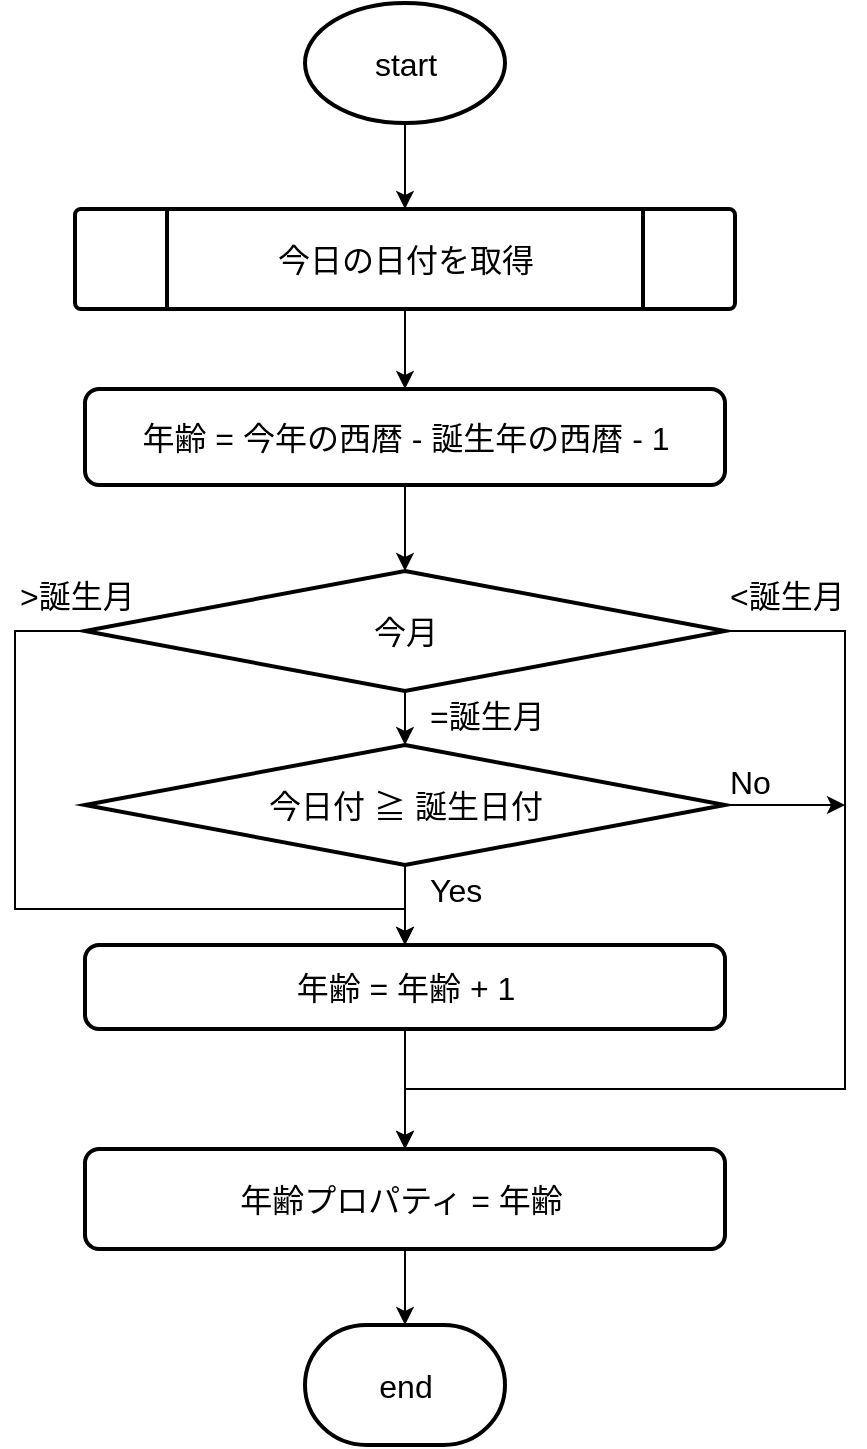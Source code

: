 <mxfile pages="1" version="11.2.7" type="device"><diagram id="--HE8VWM4-NZzZ7TD90-" name="ページ1"><mxGraphModel dx="2029" dy="-60" grid="1" gridSize="10" guides="1" tooltips="1" connect="1" arrows="1" fold="1" page="1" pageScale="1" pageWidth="1654" pageHeight="1169" math="0" shadow="0"><root><mxCell id="0"/><mxCell id="1" parent="0"/><mxCell id="s52yNDXgQSHI7iG-O2Lg-1" value="" style="edgeStyle=orthogonalEdgeStyle;rounded=0;orthogonalLoop=1;jettySize=auto;html=1;fontSize=16;fontColor=#000000;entryX=0.5;entryY=0;entryDx=0;entryDy=0;entryPerimeter=0;" edge="1" parent="1" source="s52yNDXgQSHI7iG-O2Lg-2" target="s52yNDXgQSHI7iG-O2Lg-5"><mxGeometry relative="1" as="geometry"><mxPoint x="315.5" y="1524.5" as="targetPoint"/></mxGeometry></mxCell><mxCell id="s52yNDXgQSHI7iG-O2Lg-2" value="年齢 = 今年の西暦 - 誕生年の西暦 - 1" style="rounded=1;whiteSpace=wrap;html=1;absoluteArcSize=1;arcSize=14;strokeWidth=2;labelBackgroundColor=none;fontSize=16;fontColor=#000000;fillColor=none;" vertex="1" parent="1"><mxGeometry x="155.5" y="1396.5" width="320" height="48" as="geometry"/></mxCell><mxCell id="s52yNDXgQSHI7iG-O2Lg-3" style="edgeStyle=orthogonalEdgeStyle;rounded=0;orthogonalLoop=1;jettySize=auto;html=1;entryX=0.5;entryY=0;entryDx=0;entryDy=0;fontSize=16;fontColor=#000000;" edge="1" parent="1" source="s52yNDXgQSHI7iG-O2Lg-5" target="s52yNDXgQSHI7iG-O2Lg-14"><mxGeometry relative="1" as="geometry"><Array as="points"><mxPoint x="535.5" y="1517.5"/><mxPoint x="535.5" y="1746.5"/><mxPoint x="315.5" y="1746.5"/></Array></mxGeometry></mxCell><mxCell id="s52yNDXgQSHI7iG-O2Lg-4" style="edgeStyle=orthogonalEdgeStyle;rounded=0;orthogonalLoop=1;jettySize=auto;html=1;exitX=0;exitY=0.5;exitDx=0;exitDy=0;exitPerimeter=0;entryX=0.5;entryY=0;entryDx=0;entryDy=0;fontSize=16;fontColor=#000000;" edge="1" parent="1" source="s52yNDXgQSHI7iG-O2Lg-5" target="s52yNDXgQSHI7iG-O2Lg-9"><mxGeometry relative="1" as="geometry"><Array as="points"><mxPoint x="120.5" y="1517.5"/><mxPoint x="120.5" y="1656.5"/><mxPoint x="315.5" y="1656.5"/></Array></mxGeometry></mxCell><mxCell id="s52yNDXgQSHI7iG-O2Lg-5" value="今月" style="strokeWidth=2;html=1;shape=mxgraph.flowchart.decision;whiteSpace=wrap;labelBackgroundColor=none;fillColor=none;fontSize=16;fontColor=#000000;" vertex="1" parent="1"><mxGeometry x="155.5" y="1487.5" width="320" height="60" as="geometry"/></mxCell><mxCell id="s52yNDXgQSHI7iG-O2Lg-6" style="edgeStyle=orthogonalEdgeStyle;rounded=0;orthogonalLoop=1;jettySize=auto;html=1;exitX=1;exitY=0.5;exitDx=0;exitDy=0;exitPerimeter=0;fontSize=16;fontColor=#000000;" edge="1" parent="1" source="s52yNDXgQSHI7iG-O2Lg-7"><mxGeometry relative="1" as="geometry"><mxPoint x="535.5" y="1604.5" as="targetPoint"/></mxGeometry></mxCell><mxCell id="s52yNDXgQSHI7iG-O2Lg-7" value="今日付 ≧ 誕生日付" style="strokeWidth=2;html=1;shape=mxgraph.flowchart.decision;whiteSpace=wrap;labelBackgroundColor=none;fillColor=none;fontSize=16;fontColor=#000000;" vertex="1" parent="1"><mxGeometry x="155.5" y="1574.5" width="320" height="60" as="geometry"/></mxCell><mxCell id="s52yNDXgQSHI7iG-O2Lg-8" value="" style="endArrow=classic;html=1;fontSize=16;fontColor=#000000;exitX=0.5;exitY=1;exitDx=0;exitDy=0;exitPerimeter=0;entryX=0.5;entryY=0;entryDx=0;entryDy=0;entryPerimeter=0;" edge="1" parent="1" source="s52yNDXgQSHI7iG-O2Lg-5" target="s52yNDXgQSHI7iG-O2Lg-7"><mxGeometry width="50" height="50" relative="1" as="geometry"><mxPoint x="-54.5" y="1494.5" as="sourcePoint"/><mxPoint x="-4.5" y="1444.5" as="targetPoint"/></mxGeometry></mxCell><mxCell id="s52yNDXgQSHI7iG-O2Lg-9" value="年齢 = 年齢 + 1" style="rounded=1;whiteSpace=wrap;html=1;absoluteArcSize=1;arcSize=14;strokeWidth=2;labelBackgroundColor=none;fontSize=16;fontColor=#000000;fillColor=none;" vertex="1" parent="1"><mxGeometry x="155.5" y="1674.5" width="320" height="42" as="geometry"/></mxCell><mxCell id="s52yNDXgQSHI7iG-O2Lg-10" value="" style="endArrow=classic;html=1;fontSize=16;fontColor=#000000;exitX=0.5;exitY=1;exitDx=0;exitDy=0;exitPerimeter=0;entryX=0.5;entryY=0;entryDx=0;entryDy=0;" edge="1" parent="1" source="s52yNDXgQSHI7iG-O2Lg-7" target="s52yNDXgQSHI7iG-O2Lg-9"><mxGeometry width="50" height="50" relative="1" as="geometry"><mxPoint x="325.5" y="1557.5" as="sourcePoint"/><mxPoint x="325.5" y="1584.5" as="targetPoint"/></mxGeometry></mxCell><mxCell id="s52yNDXgQSHI7iG-O2Lg-11" value="=誕生月" style="text;html=1;resizable=0;points=[];autosize=1;align=left;verticalAlign=top;spacingTop=-4;fontSize=16;fontColor=#000000;" vertex="1" parent="1"><mxGeometry x="325.5" y="1547.5" width="70" height="20" as="geometry"/></mxCell><mxCell id="s52yNDXgQSHI7iG-O2Lg-12" value="Yes" style="text;html=1;resizable=0;points=[];autosize=1;align=left;verticalAlign=top;spacingTop=-4;fontSize=16;fontColor=#000000;" vertex="1" parent="1"><mxGeometry x="325.5" y="1634.5" width="40" height="20" as="geometry"/></mxCell><mxCell id="s52yNDXgQSHI7iG-O2Lg-13" value="" style="edgeStyle=orthogonalEdgeStyle;rounded=0;orthogonalLoop=1;jettySize=auto;html=1;fontSize=16;fontColor=#000000;entryX=0.5;entryY=0;entryDx=0;entryDy=0;exitX=0.5;exitY=1;exitDx=0;exitDy=0;" edge="1" parent="1" source="s52yNDXgQSHI7iG-O2Lg-23" target="s52yNDXgQSHI7iG-O2Lg-2"><mxGeometry relative="1" as="geometry"><mxPoint x="315.786" y="1324.5" as="sourcePoint"/><mxPoint x="325.5" y="1497.5" as="targetPoint"/></mxGeometry></mxCell><mxCell id="s52yNDXgQSHI7iG-O2Lg-14" value="年齢プロパティ = 年齢&amp;nbsp;" style="rounded=1;whiteSpace=wrap;html=1;absoluteArcSize=1;arcSize=14;strokeWidth=2;labelBackgroundColor=none;fontSize=16;fontColor=#000000;fillColor=none;" vertex="1" parent="1"><mxGeometry x="155.5" y="1776.5" width="320" height="50" as="geometry"/></mxCell><mxCell id="s52yNDXgQSHI7iG-O2Lg-15" value="" style="endArrow=classic;html=1;fontSize=16;fontColor=#000000;exitX=0.5;exitY=1;exitDx=0;exitDy=0;entryX=0.5;entryY=0;entryDx=0;entryDy=0;" edge="1" parent="1" source="s52yNDXgQSHI7iG-O2Lg-9" target="s52yNDXgQSHI7iG-O2Lg-14"><mxGeometry width="50" height="50" relative="1" as="geometry"><mxPoint x="325.5" y="1644.5" as="sourcePoint"/><mxPoint x="325.5" y="1684.5" as="targetPoint"/></mxGeometry></mxCell><mxCell id="s52yNDXgQSHI7iG-O2Lg-16" value="end" style="strokeWidth=2;html=1;shape=mxgraph.flowchart.terminator;whiteSpace=wrap;labelBackgroundColor=none;fillColor=none;fontSize=16;fontColor=#000000;" vertex="1" parent="1"><mxGeometry x="265.5" y="1864.5" width="100" height="60" as="geometry"/></mxCell><mxCell id="s52yNDXgQSHI7iG-O2Lg-17" value="" style="endArrow=classic;html=1;fontSize=16;fontColor=#000000;exitX=0.5;exitY=1;exitDx=0;exitDy=0;entryX=0.5;entryY=0;entryDx=0;entryDy=0;entryPerimeter=0;" edge="1" parent="1" source="s52yNDXgQSHI7iG-O2Lg-14" target="s52yNDXgQSHI7iG-O2Lg-16"><mxGeometry width="50" height="50" relative="1" as="geometry"><mxPoint x="325.5" y="1754.5" as="sourcePoint"/><mxPoint x="325.5" y="1824.5" as="targetPoint"/></mxGeometry></mxCell><mxCell id="s52yNDXgQSHI7iG-O2Lg-18" value="&amp;lt;誕生月" style="text;html=1;resizable=0;points=[];autosize=1;align=left;verticalAlign=top;spacingTop=-4;fontSize=16;fontColor=#000000;" vertex="1" parent="1"><mxGeometry x="475.5" y="1487.5" width="70" height="20" as="geometry"/></mxCell><mxCell id="s52yNDXgQSHI7iG-O2Lg-19" value="No" style="text;html=1;resizable=0;points=[];autosize=1;align=left;verticalAlign=top;spacingTop=-4;fontSize=16;fontColor=#000000;" vertex="1" parent="1"><mxGeometry x="475.5" y="1581" width="40" height="20" as="geometry"/></mxCell><mxCell id="s52yNDXgQSHI7iG-O2Lg-20" style="edgeStyle=orthogonalEdgeStyle;rounded=0;orthogonalLoop=1;jettySize=auto;html=1;exitX=0.5;exitY=1;exitDx=0;exitDy=0;exitPerimeter=0;entryX=0.5;entryY=0;entryDx=0;entryDy=0;fontSize=16;fontColor=#000000;" edge="1" parent="1" source="s52yNDXgQSHI7iG-O2Lg-21" target="s52yNDXgQSHI7iG-O2Lg-23"><mxGeometry relative="1" as="geometry"><mxPoint x="335.786" y="1281.5" as="targetPoint"/></mxGeometry></mxCell><mxCell id="s52yNDXgQSHI7iG-O2Lg-21" value="start" style="strokeWidth=2;html=1;shape=mxgraph.flowchart.start_1;whiteSpace=wrap;labelBackgroundColor=none;fillColor=none;fontSize=16;fontColor=#000000;" vertex="1" parent="1"><mxGeometry x="265.5" y="1203.5" width="100" height="60" as="geometry"/></mxCell><mxCell id="s52yNDXgQSHI7iG-O2Lg-22" value="&amp;gt;誕生月" style="text;html=1;resizable=0;points=[];autosize=1;align=left;verticalAlign=top;spacingTop=-4;fontSize=16;fontColor=#000000;" vertex="1" parent="1"><mxGeometry x="120.5" y="1487.5" width="70" height="20" as="geometry"/></mxCell><mxCell id="s52yNDXgQSHI7iG-O2Lg-23" value="今日の日付を取得" style="verticalLabelPosition=middle;verticalAlign=middle;html=1;strokeWidth=2;shape=process;whiteSpace=wrap;rounded=1;size=0.14;arcSize=6;labelBackgroundColor=none;fillColor=none;fontSize=16;fontColor=#000000;labelPosition=center;align=center;" vertex="1" parent="1"><mxGeometry x="150.5" y="1306.5" width="330" height="50" as="geometry"/></mxCell></root></mxGraphModel></diagram></mxfile>